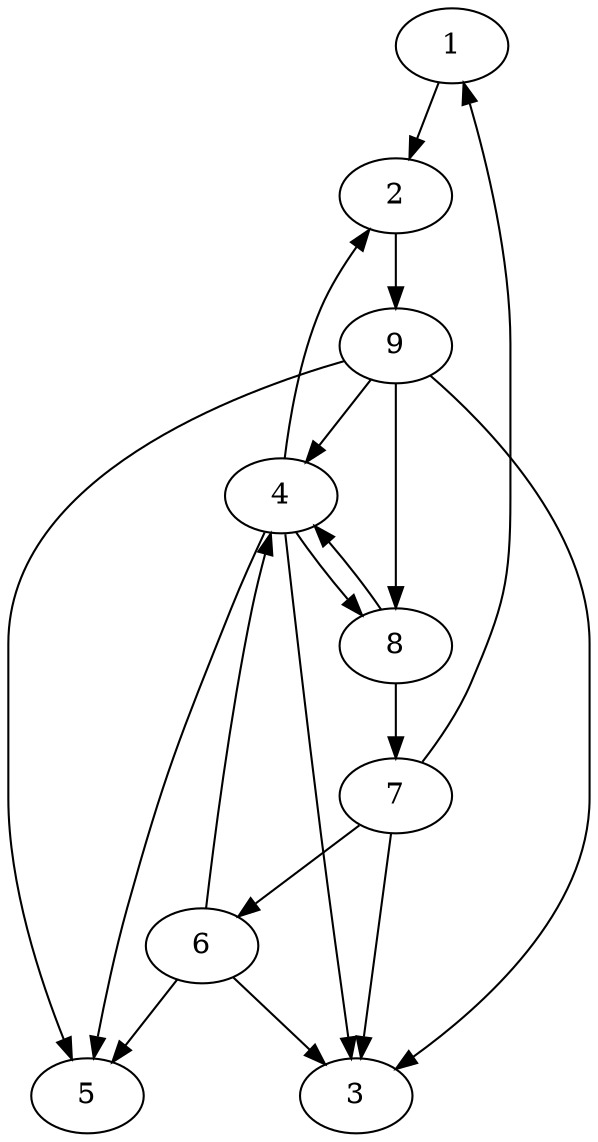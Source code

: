 digraph gamebook {

 1->2
2->9
4->2

4->5

4->8

4->3
6->4

6->3

6->5
7->6

7->3

7->1
8->4

8->7
9->3

9->8

9->5

9->4
}
